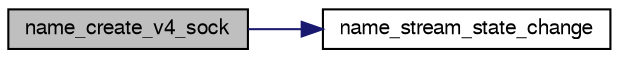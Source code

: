 digraph G
{
  edge [fontname="FreeSans",fontsize="10",labelfontname="FreeSans",labelfontsize="10"];
  node [fontname="FreeSans",fontsize="10",shape=record];
  rankdir=LR;
  Node1 [label="name_create_v4_sock",height=0.2,width=0.4,color="black", fillcolor="grey75", style="filled" fontcolor="black"];
  Node1 -> Node2 [color="midnightblue",fontsize="10",style="solid",fontname="FreeSans"];
  Node2 [label="name_stream_state_change",height=0.2,width=0.4,color="black", fillcolor="white", style="filled",URL="$af__name_8c.html#abb1d86c18940b6e3b02bbbeb4f1eb662"];
}
